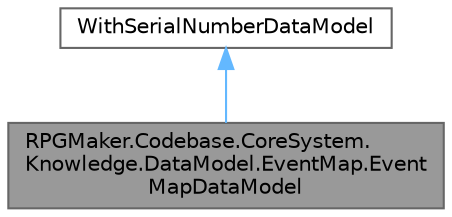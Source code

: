 digraph "RPGMaker.Codebase.CoreSystem.Knowledge.DataModel.EventMap.EventMapDataModel"
{
 // LATEX_PDF_SIZE
  bgcolor="transparent";
  edge [fontname=Helvetica,fontsize=10,labelfontname=Helvetica,labelfontsize=10];
  node [fontname=Helvetica,fontsize=10,shape=box,height=0.2,width=0.4];
  Node1 [id="Node000001",label="RPGMaker.Codebase.CoreSystem.\lKnowledge.DataModel.EventMap.Event\lMapDataModel",height=0.2,width=0.4,color="gray40", fillcolor="grey60", style="filled", fontcolor="black",tooltip="イベント・マップ・データ・モデル"];
  Node2 -> Node1 [id="edge1_Node000001_Node000002",dir="back",color="steelblue1",style="solid",tooltip=" "];
  Node2 [id="Node000002",label="WithSerialNumberDataModel",height=0.2,width=0.4,color="gray40", fillcolor="white", style="filled",tooltip=" "];
}
